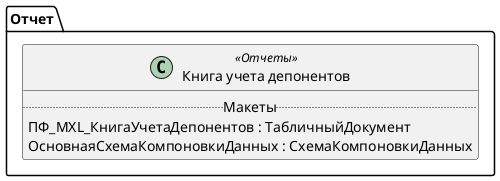 ﻿@startuml КнигаУчетаДепонентов
'!include templates.wsd
'..\include templates.wsd
class Отчет.КнигаУчетаДепонентов as "Книга учета депонентов" <<Отчеты>>
{
..Макеты..
ПФ_MXL_КнигаУчетаДепонентов : ТабличныйДокумент
ОсновнаяСхемаКомпоновкиДанных : СхемаКомпоновкиДанных
}
@enduml
